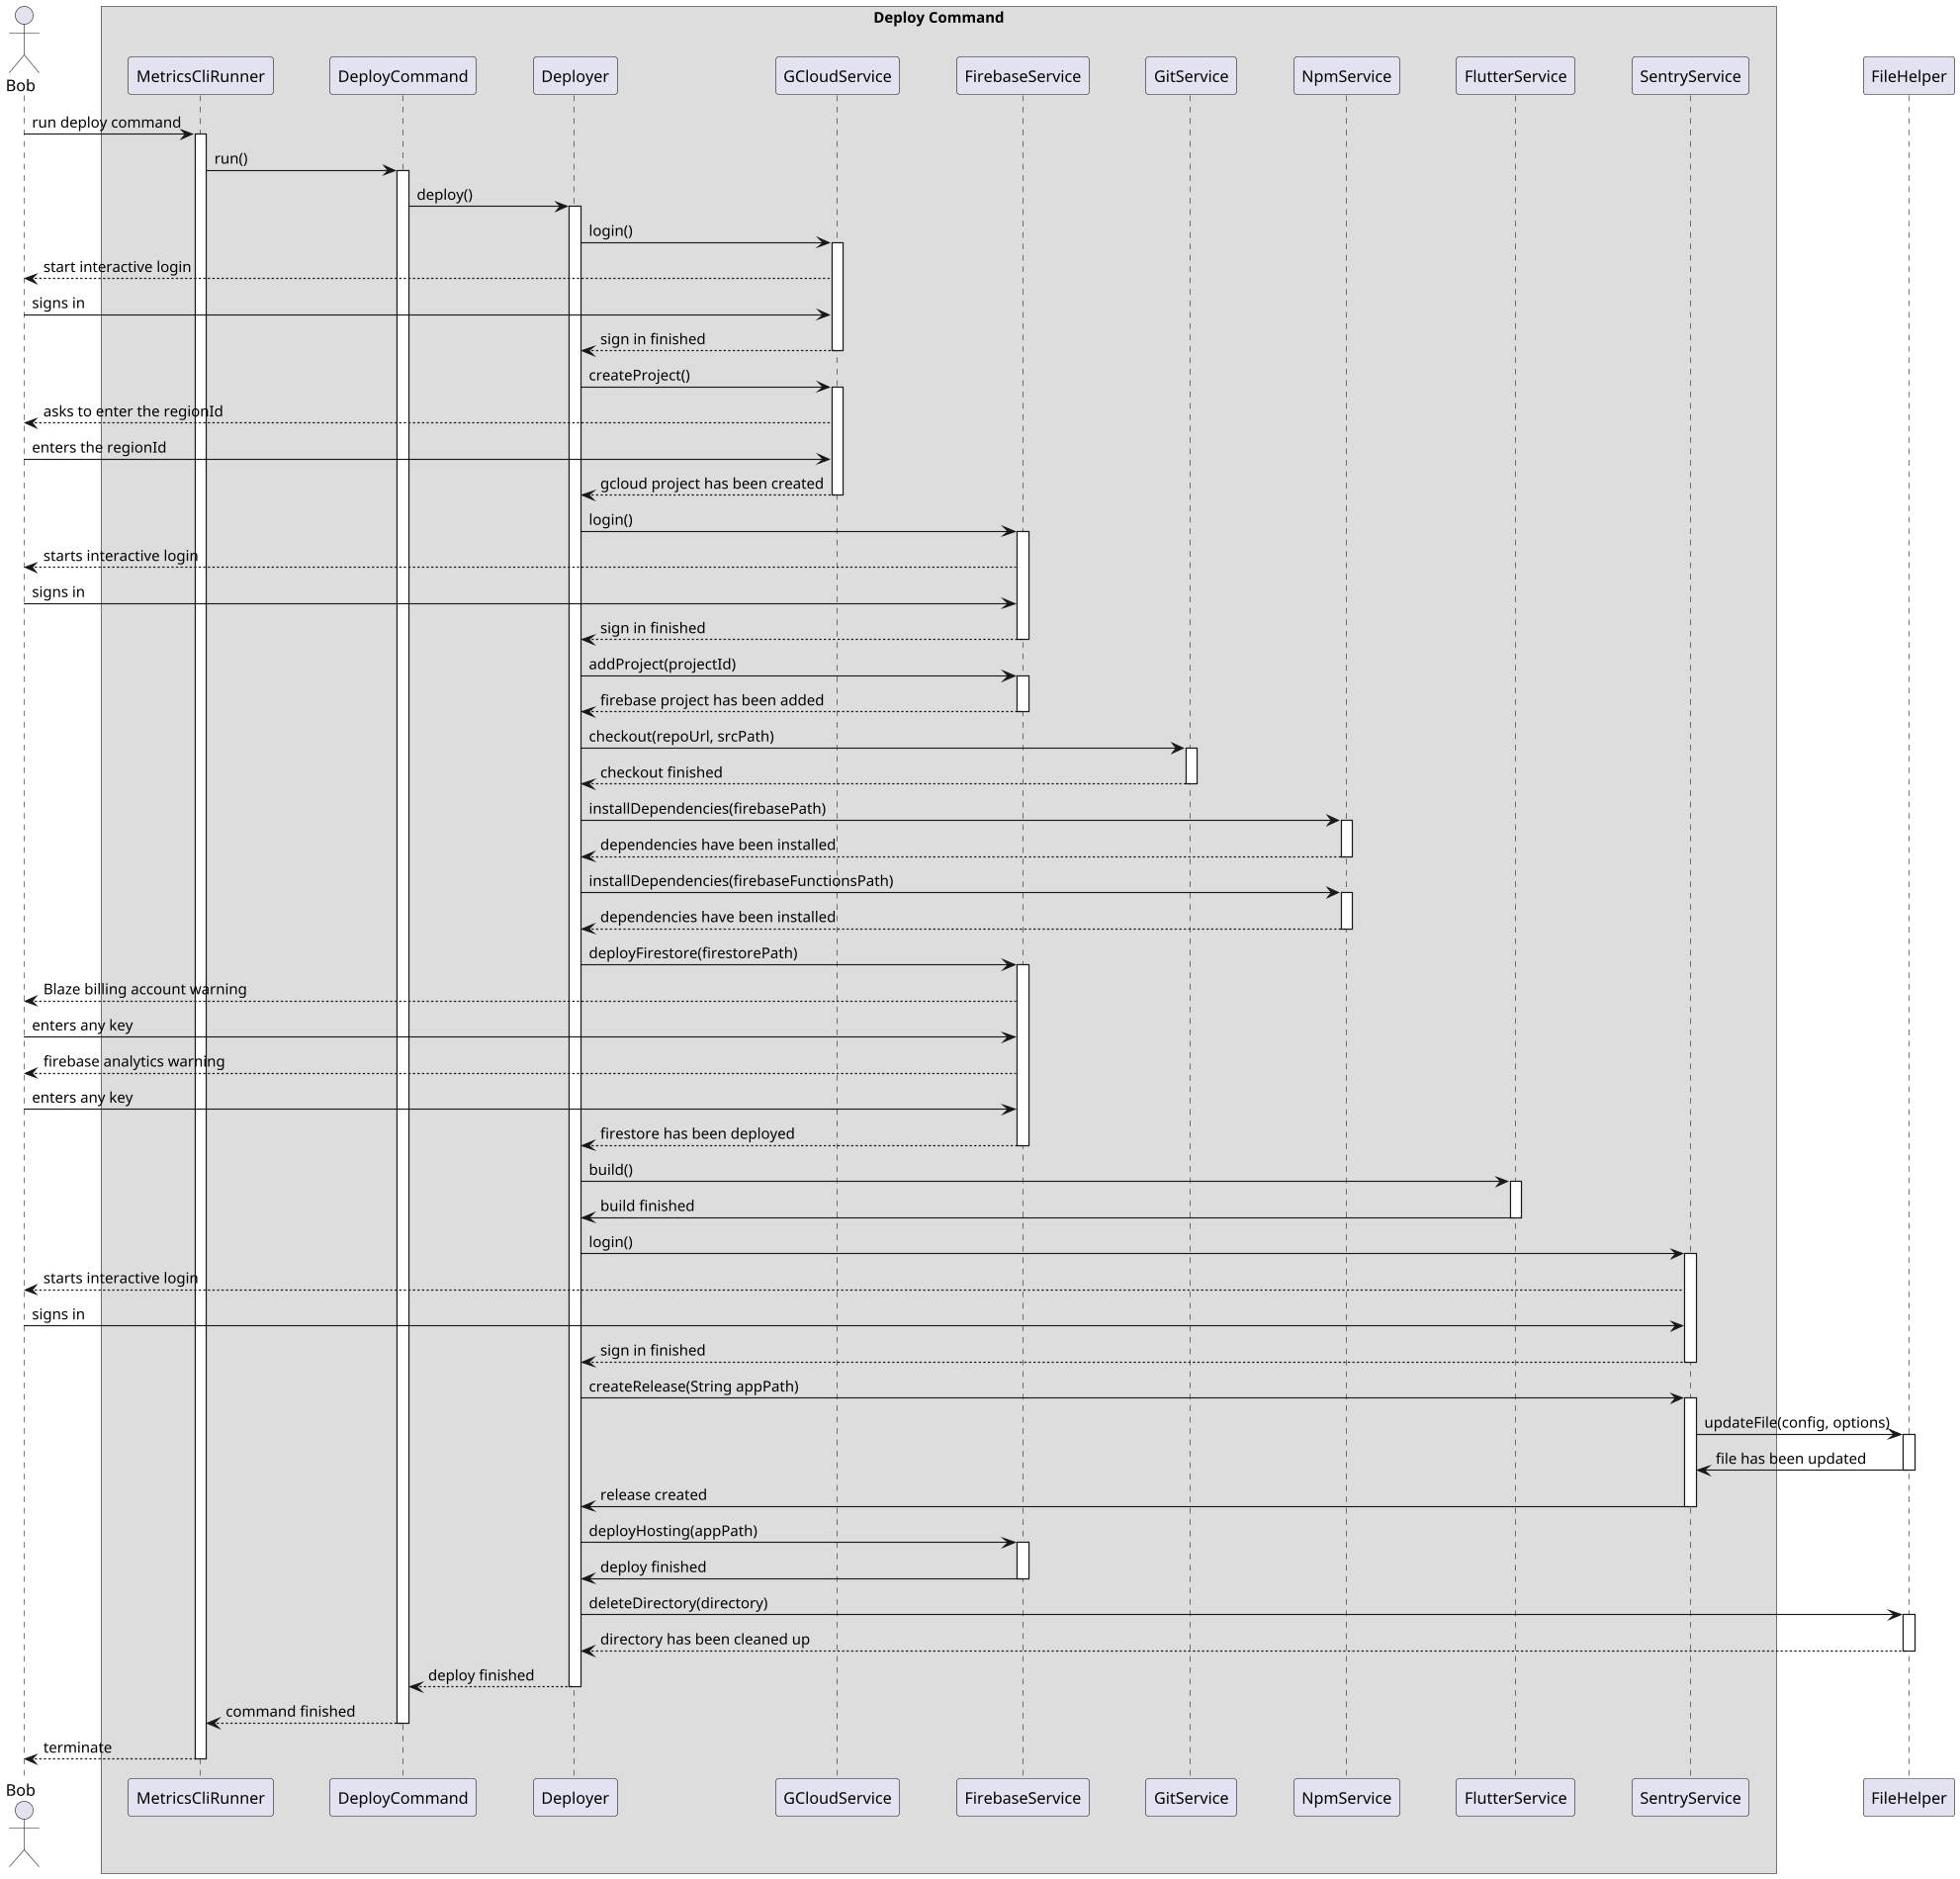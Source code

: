 @startuml deploy_command_sequence_diagram

scale 1900 height

skinparam ParticipantPadding 20
skinparam BoxPadding 10

actor Bob

box Deploy Command
participant MetricsCliRunner
participant DeployCommand
participant Deployer
participant GCloudService
participant FirebaseService
participant GitService
participant NpmService
participant FlutterService
participant SentryService
end box


participant FileHelper

Bob -> MetricsCliRunner ++ : run deploy command
MetricsCliRunner -> DeployCommand ++ : run()
DeployCommand -> Deployer ++ : deploy()
Deployer -> GCloudService ++ : login()

GCloudService --> Bob : start interactive login
Bob -> GCloudService : signs in
GCloudService --> Deployer -- : sign in finished

Deployer -> GCloudService ++ : createProject()

GCloudService --> Bob : asks to enter the regionId
Bob -> GCloudService : enters the regionId

GCloudService --> Deployer -- : gcloud project has been created

Deployer -> FirebaseService ++ : login()
FirebaseService --> Bob : starts interactive login
Bob -> FirebaseService : signs in
FirebaseService --> Deployer -- : sign in finished

Deployer -> FirebaseService ++ : addProject(projectId)

FirebaseService --> Deployer -- : firebase project has been added

Deployer -> GitService ++ : checkout(repoUrl, srcPath)
GitService --> Deployer -- : checkout finished


Deployer -> NpmService ++ : installDependencies(firebasePath)
NpmService --> Deployer -- : dependencies have been installed

Deployer -> NpmService ++ : installDependencies(firebaseFunctionsPath)
NpmService --> Deployer --: dependencies have been installed

Deployer -> FirebaseService ++ : deployFirestore(firestorePath)

FirebaseService --> Bob : Blaze billing account warning
Bob -> FirebaseService : enters any key

FirebaseService --> Bob : firebase analytics warning
Bob -> FirebaseService : enters any key

FirebaseService --> Deployer -- : firestore has been deployed


Deployer -> FlutterService ++ : build()
FlutterService -> Deployer -- : build finished

Deployer -> SentryService ++ : login()
SentryService --> Bob : starts interactive login
Bob -> SentryService : signs in
SentryService --> Deployer -- : sign in finished

Deployer -> SentryService ++ : createRelease(String appPath)
SentryService -> FileHelper ++ : updateFile(config, options)
FileHelper -> SentryService -- : file has been updated
SentryService -> Deployer -- : release created

Deployer -> FirebaseService ++ : deployHosting(appPath)
FirebaseService -> Deployer -- : deploy finished

Deployer -> FileHelper ++: deleteDirectory(directory)
FileHelper --> Deployer --: directory has been cleaned up
Deployer --> DeployCommand --: deploy finished
DeployCommand --> MetricsCliRunner --: command finished
MetricsCliRunner --> Bob -- : terminate

@enduml
